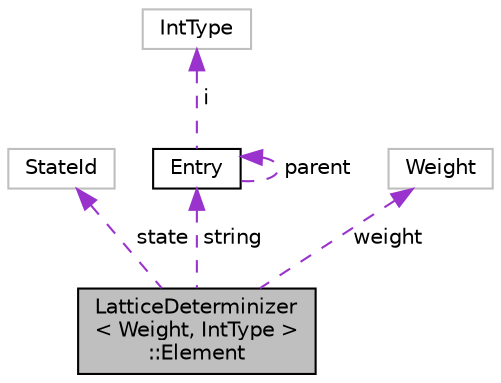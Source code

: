 digraph "LatticeDeterminizer&lt; Weight, IntType &gt;::Element"
{
  edge [fontname="Helvetica",fontsize="10",labelfontname="Helvetica",labelfontsize="10"];
  node [fontname="Helvetica",fontsize="10",shape=record];
  Node1 [label="LatticeDeterminizer\l\< Weight, IntType \>\l::Element",height=0.2,width=0.4,color="black", fillcolor="grey75", style="filled", fontcolor="black"];
  Node2 -> Node1 [dir="back",color="darkorchid3",fontsize="10",style="dashed",label=" state" ,fontname="Helvetica"];
  Node2 [label="StateId",height=0.2,width=0.4,color="grey75", fillcolor="white", style="filled"];
  Node3 -> Node1 [dir="back",color="darkorchid3",fontsize="10",style="dashed",label=" string" ,fontname="Helvetica"];
  Node3 [label="Entry",height=0.2,width=0.4,color="black", fillcolor="white", style="filled",URL="$structfst_1_1LatticeStringRepository_1_1Entry.html"];
  Node3 -> Node3 [dir="back",color="darkorchid3",fontsize="10",style="dashed",label=" parent" ,fontname="Helvetica"];
  Node4 -> Node3 [dir="back",color="darkorchid3",fontsize="10",style="dashed",label=" i" ,fontname="Helvetica"];
  Node4 [label="IntType",height=0.2,width=0.4,color="grey75", fillcolor="white", style="filled"];
  Node5 -> Node1 [dir="back",color="darkorchid3",fontsize="10",style="dashed",label=" weight" ,fontname="Helvetica"];
  Node5 [label="Weight",height=0.2,width=0.4,color="grey75", fillcolor="white", style="filled"];
}
